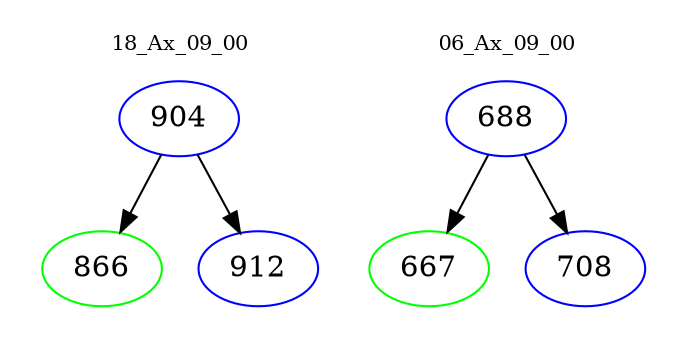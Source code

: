 digraph{
subgraph cluster_0 {
color = white
label = "18_Ax_09_00";
fontsize=10;
T0_904 [label="904", color="blue"]
T0_904 -> T0_866 [color="black"]
T0_866 [label="866", color="green"]
T0_904 -> T0_912 [color="black"]
T0_912 [label="912", color="blue"]
}
subgraph cluster_1 {
color = white
label = "06_Ax_09_00";
fontsize=10;
T1_688 [label="688", color="blue"]
T1_688 -> T1_667 [color="black"]
T1_667 [label="667", color="green"]
T1_688 -> T1_708 [color="black"]
T1_708 [label="708", color="blue"]
}
}
